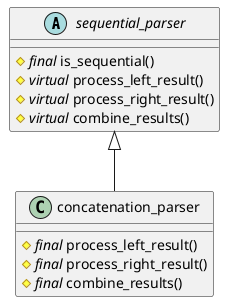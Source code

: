 @startuml
abstract class sequential_parser {
	# <i>final</i> is_sequential()
	# <i>virtual</i> process_left_result()
	# <i>virtual</i> process_right_result()
	# <i>virtual</i> combine_results()
}

class concatenation_parser {
	# <i>final</i> process_left_result()
	# <i>final</i> process_right_result()
	# <i>final</i> combine_results()
}

sequential_parser <|-- concatenation_parser
@enduml
